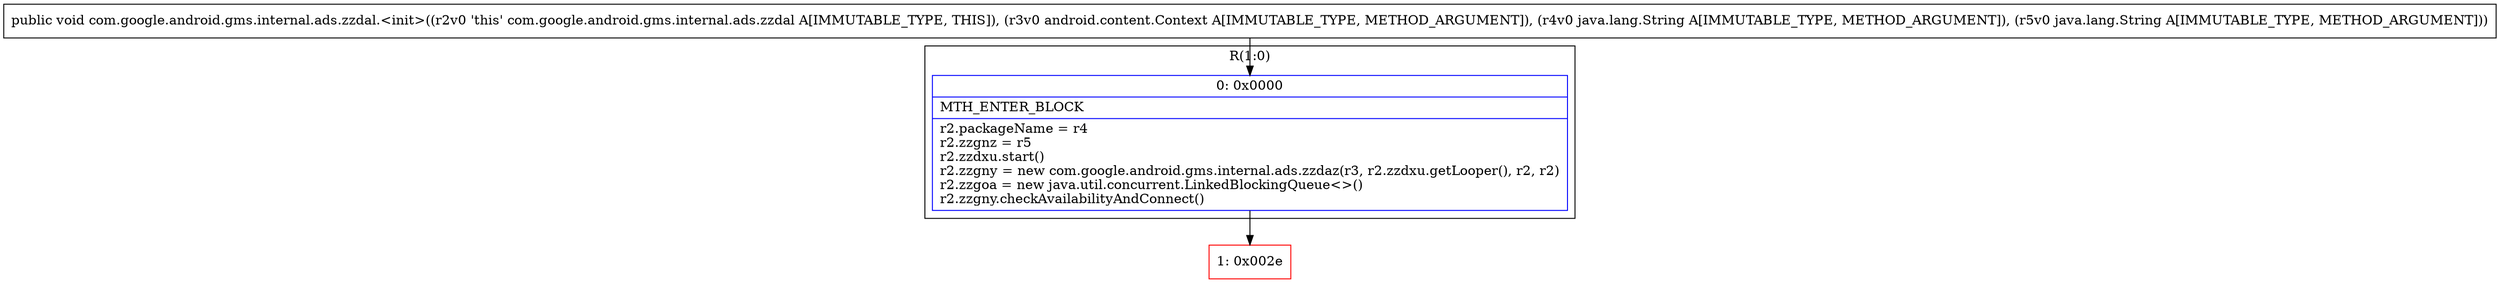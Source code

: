 digraph "CFG forcom.google.android.gms.internal.ads.zzdal.\<init\>(Landroid\/content\/Context;Ljava\/lang\/String;Ljava\/lang\/String;)V" {
subgraph cluster_Region_1984840628 {
label = "R(1:0)";
node [shape=record,color=blue];
Node_0 [shape=record,label="{0\:\ 0x0000|MTH_ENTER_BLOCK\l|r2.packageName = r4\lr2.zzgnz = r5\lr2.zzdxu.start()\lr2.zzgny = new com.google.android.gms.internal.ads.zzdaz(r3, r2.zzdxu.getLooper(), r2, r2)\lr2.zzgoa = new java.util.concurrent.LinkedBlockingQueue\<\>()\lr2.zzgny.checkAvailabilityAndConnect()\l}"];
}
Node_1 [shape=record,color=red,label="{1\:\ 0x002e}"];
MethodNode[shape=record,label="{public void com.google.android.gms.internal.ads.zzdal.\<init\>((r2v0 'this' com.google.android.gms.internal.ads.zzdal A[IMMUTABLE_TYPE, THIS]), (r3v0 android.content.Context A[IMMUTABLE_TYPE, METHOD_ARGUMENT]), (r4v0 java.lang.String A[IMMUTABLE_TYPE, METHOD_ARGUMENT]), (r5v0 java.lang.String A[IMMUTABLE_TYPE, METHOD_ARGUMENT])) }"];
MethodNode -> Node_0;
Node_0 -> Node_1;
}

